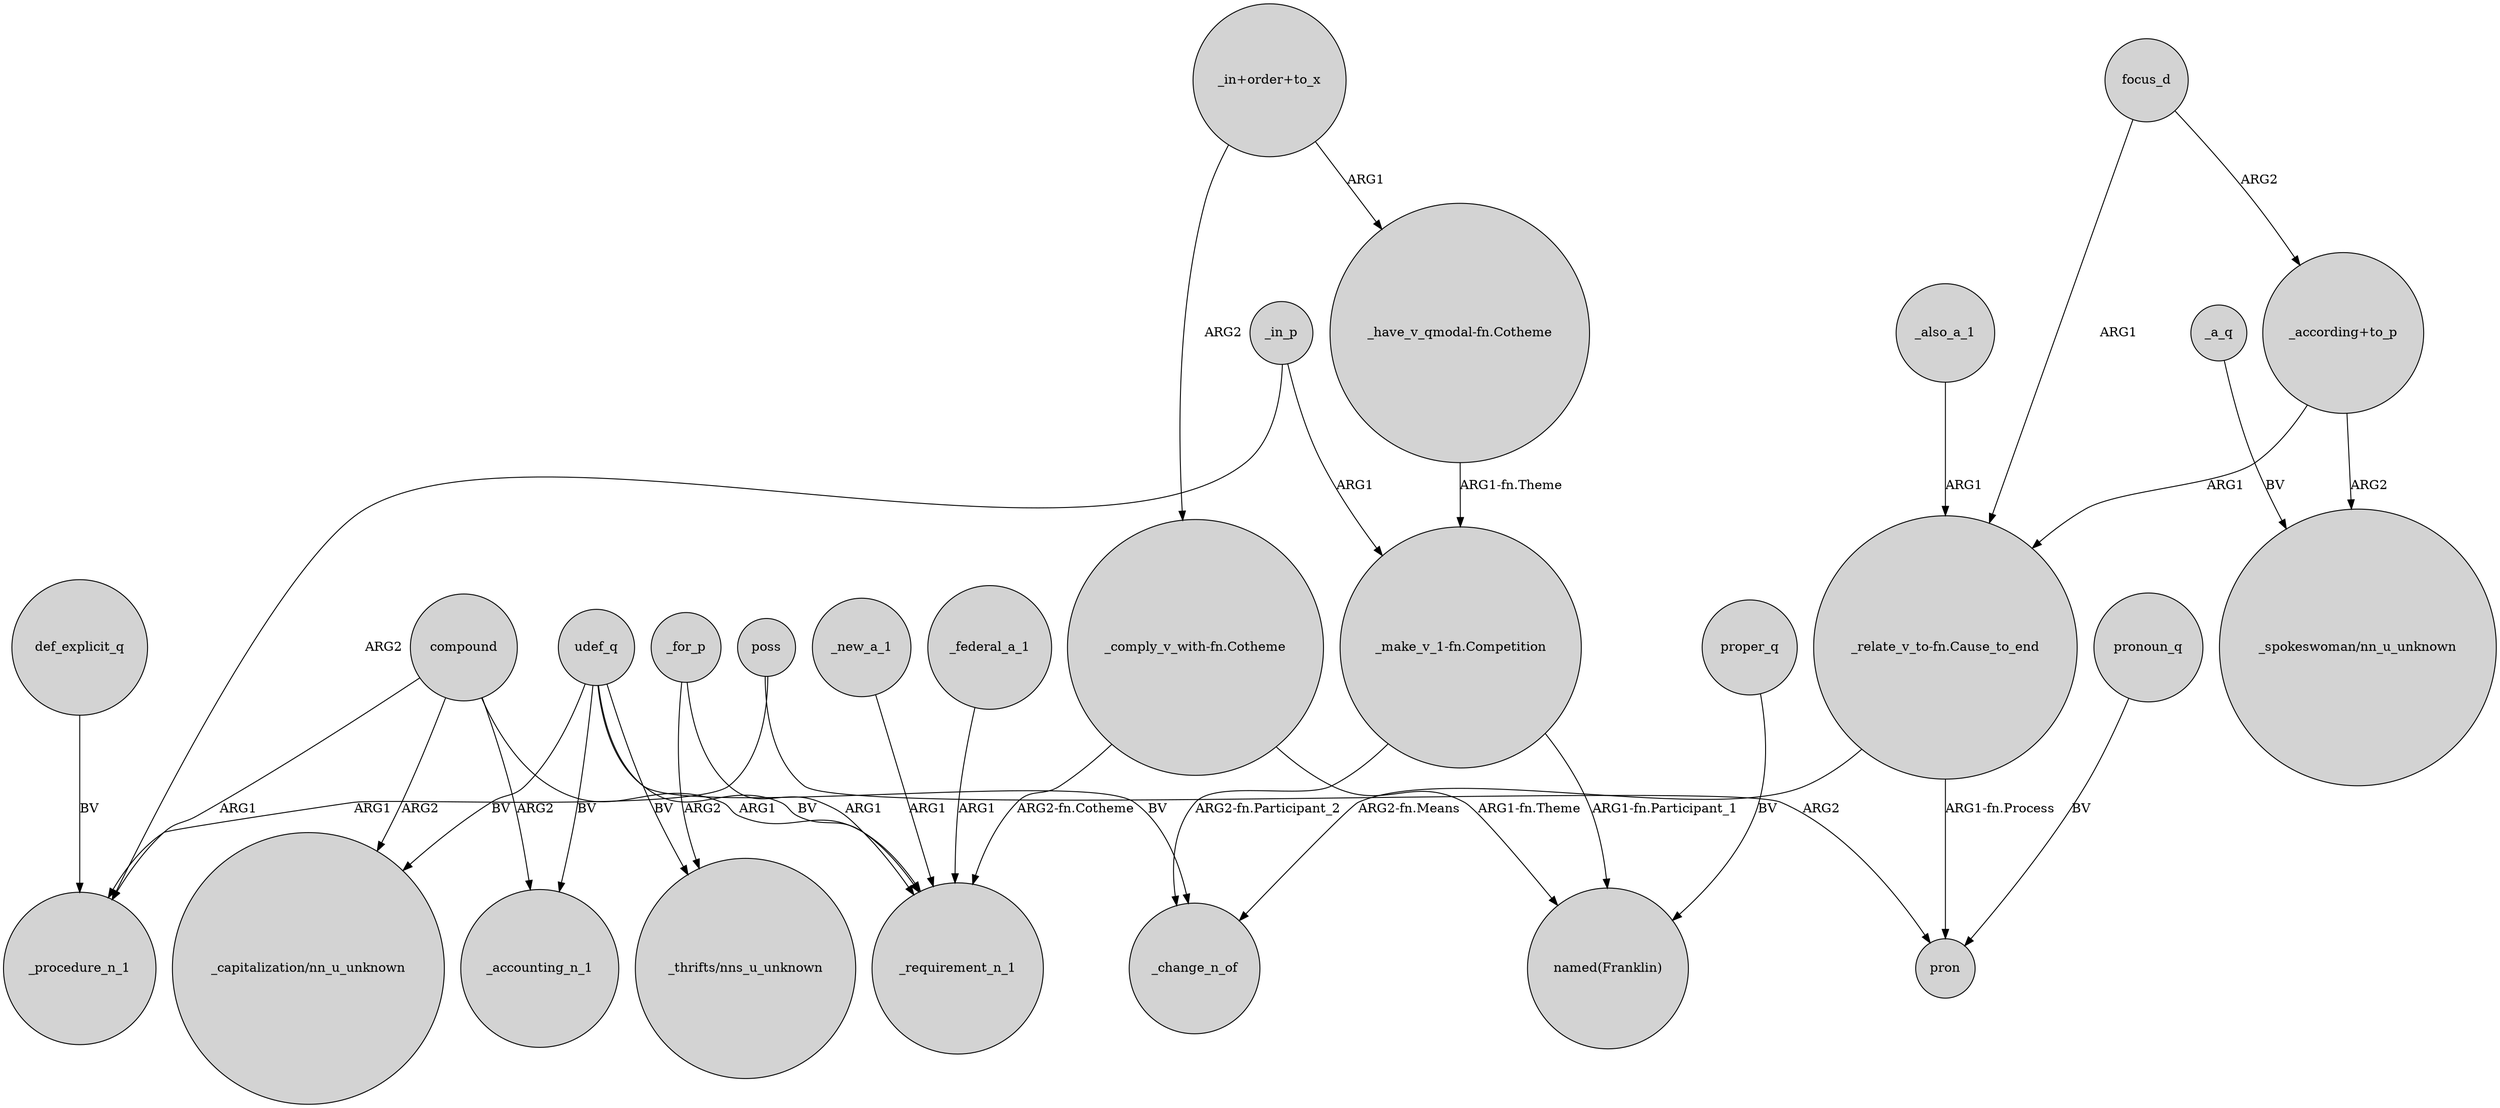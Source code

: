 digraph {
	node [shape=circle style=filled]
	poss -> _procedure_n_1 [label=ARG1]
	udef_q -> _change_n_of [label=BV]
	"_make_v_1-fn.Competition" -> "named(Franklin)" [label="ARG1-fn.Participant_1"]
	_a_q -> "_spokeswoman/nn_u_unknown" [label=BV]
	_for_p -> _requirement_n_1 [label=ARG1]
	udef_q -> "_capitalization/nn_u_unknown" [label=BV]
	"_in+order+to_x" -> "_comply_v_with-fn.Cotheme" [label=ARG2]
	"_according+to_p" -> "_relate_v_to-fn.Cause_to_end" [label=ARG1]
	focus_d -> "_according+to_p" [label=ARG2]
	_in_p -> _procedure_n_1 [label=ARG2]
	def_explicit_q -> _procedure_n_1 [label=BV]
	compound -> "_capitalization/nn_u_unknown" [label=ARG2]
	"_according+to_p" -> "_spokeswoman/nn_u_unknown" [label=ARG2]
	pronoun_q -> pron [label=BV]
	udef_q -> "_thrifts/nns_u_unknown" [label=BV]
	poss -> pron [label=ARG2]
	compound -> _procedure_n_1 [label=ARG1]
	udef_q -> _requirement_n_1 [label=BV]
	"_relate_v_to-fn.Cause_to_end" -> pron [label="ARG1-fn.Process"]
	_new_a_1 -> _requirement_n_1 [label=ARG1]
	"_relate_v_to-fn.Cause_to_end" -> _change_n_of [label="ARG2-fn.Means"]
	_also_a_1 -> "_relate_v_to-fn.Cause_to_end" [label=ARG1]
	"_in+order+to_x" -> "_have_v_qmodal-fn.Cotheme" [label=ARG1]
	"_make_v_1-fn.Competition" -> _change_n_of [label="ARG2-fn.Participant_2"]
	compound -> _accounting_n_1 [label=ARG2]
	udef_q -> _accounting_n_1 [label=BV]
	"_comply_v_with-fn.Cotheme" -> _requirement_n_1 [label="ARG2-fn.Cotheme"]
	proper_q -> "named(Franklin)" [label=BV]
	_federal_a_1 -> _requirement_n_1 [label=ARG1]
	compound -> _requirement_n_1 [label=ARG1]
	_in_p -> "_make_v_1-fn.Competition" [label=ARG1]
	"_comply_v_with-fn.Cotheme" -> "named(Franklin)" [label="ARG1-fn.Theme"]
	"_have_v_qmodal-fn.Cotheme" -> "_make_v_1-fn.Competition" [label="ARG1-fn.Theme"]
	focus_d -> "_relate_v_to-fn.Cause_to_end" [label=ARG1]
	_for_p -> "_thrifts/nns_u_unknown" [label=ARG2]
}
